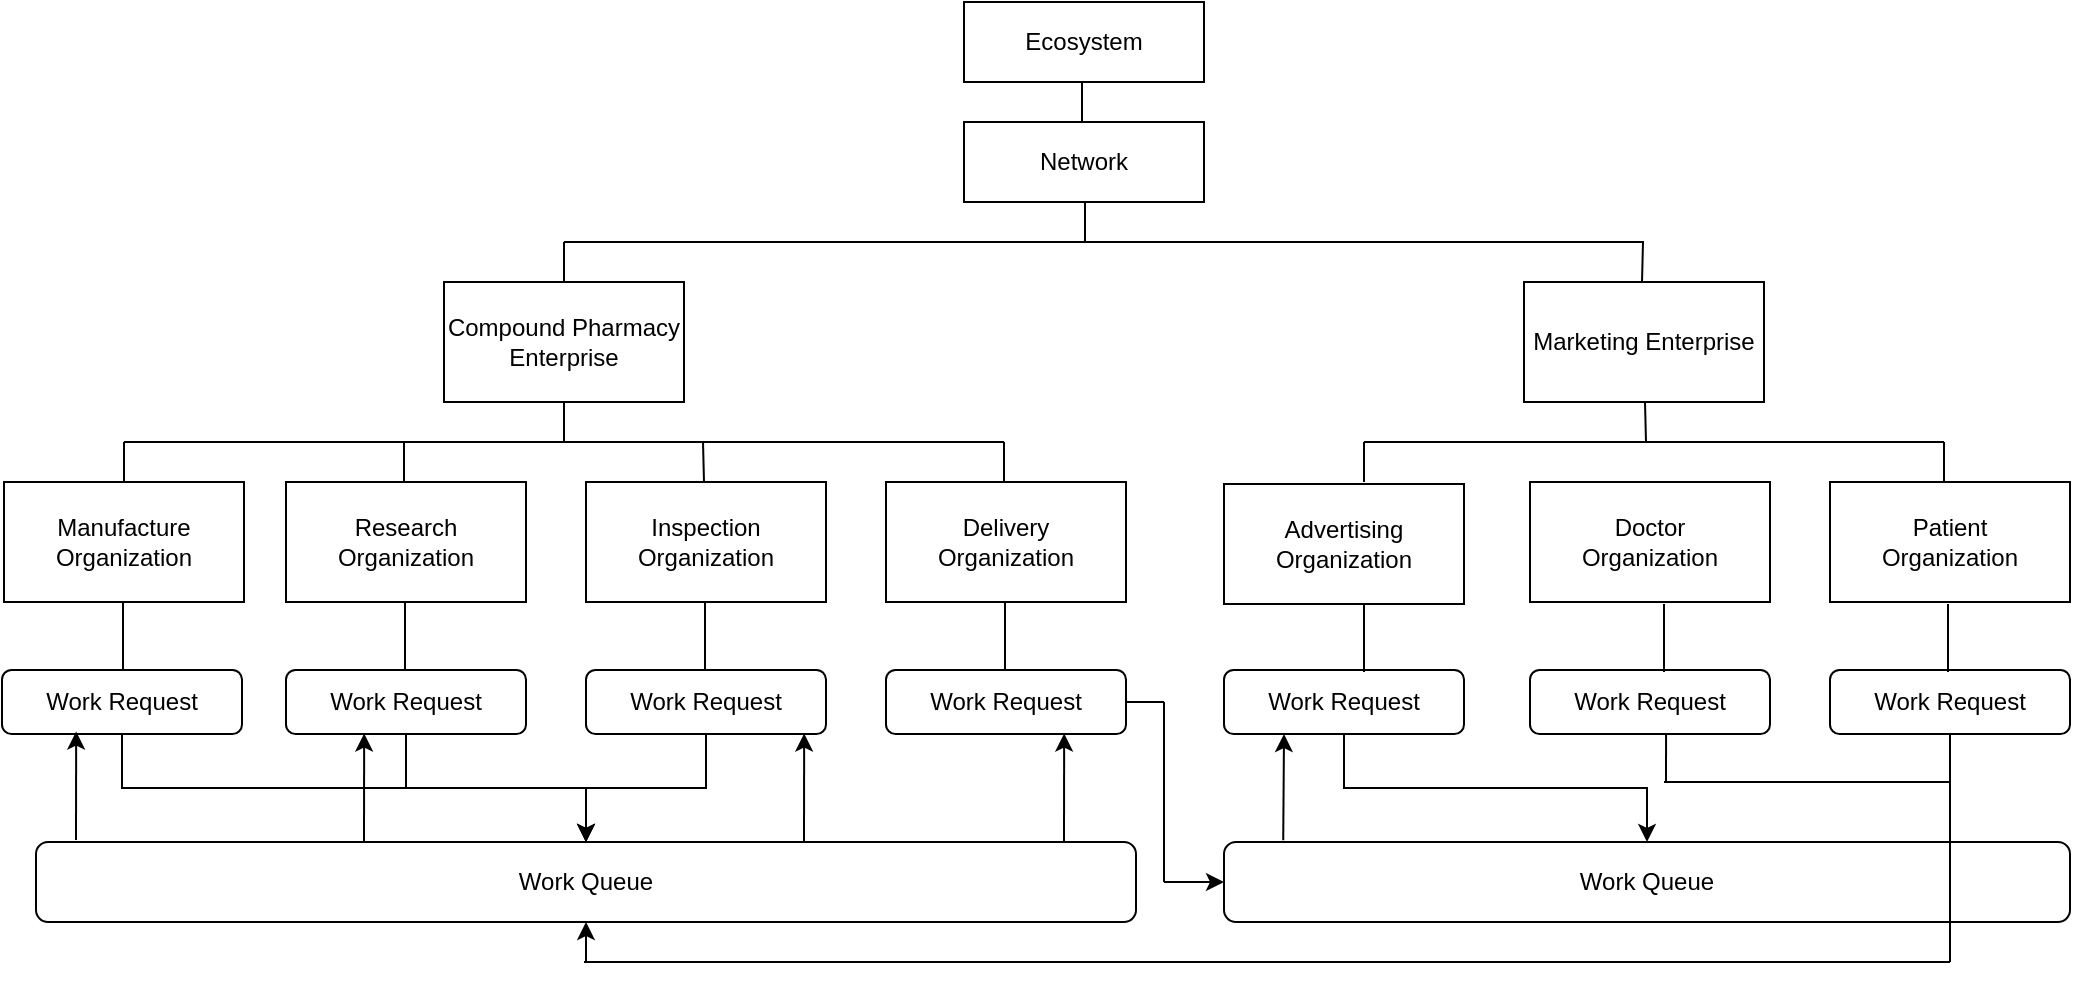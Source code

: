 <mxfile version="11.3.0" type="device" pages="1"><diagram id="Tz7Zo5gUmxNSEY6pJpk5" name="Page-1"><mxGraphModel dx="1379" dy="784" grid="1" gridSize="10" guides="1" tooltips="1" connect="1" arrows="1" fold="1" page="1" pageScale="1" pageWidth="1169" pageHeight="827" math="0" shadow="0"><root><mxCell id="0"/><mxCell id="1" parent="0"/><mxCell id="tGR1jKePydH5SwzyTXzV-1" value="Ecosystem" style="rounded=0;whiteSpace=wrap;html=1;" vertex="1" parent="1"><mxGeometry x="600" y="10" width="120" height="40" as="geometry"/></mxCell><mxCell id="tGR1jKePydH5SwzyTXzV-2" value="Network" style="rounded=0;whiteSpace=wrap;html=1;" vertex="1" parent="1"><mxGeometry x="600" y="70" width="120" height="40" as="geometry"/></mxCell><mxCell id="tGR1jKePydH5SwzyTXzV-6" value="" style="endArrow=none;html=1;" edge="1" parent="1"><mxGeometry width="50" height="50" relative="1" as="geometry"><mxPoint x="659" y="70" as="sourcePoint"/><mxPoint x="659" y="50" as="targetPoint"/></mxGeometry></mxCell><mxCell id="tGR1jKePydH5SwzyTXzV-7" value="Compound Pharmacy Enterprise" style="rounded=0;whiteSpace=wrap;html=1;" vertex="1" parent="1"><mxGeometry x="340" y="150" width="120" height="60" as="geometry"/></mxCell><mxCell id="tGR1jKePydH5SwzyTXzV-8" value="Marketing Enterprise" style="rounded=0;whiteSpace=wrap;html=1;" vertex="1" parent="1"><mxGeometry x="880" y="150" width="120" height="60" as="geometry"/></mxCell><mxCell id="tGR1jKePydH5SwzyTXzV-9" value="Manufacture Organization" style="rounded=0;whiteSpace=wrap;html=1;" vertex="1" parent="1"><mxGeometry x="120" y="250" width="120" height="60" as="geometry"/></mxCell><mxCell id="tGR1jKePydH5SwzyTXzV-10" value="Research Organization" style="rounded=0;whiteSpace=wrap;html=1;" vertex="1" parent="1"><mxGeometry x="261" y="250" width="120" height="60" as="geometry"/></mxCell><mxCell id="tGR1jKePydH5SwzyTXzV-11" value="Inspection Organization" style="rounded=0;whiteSpace=wrap;html=1;" vertex="1" parent="1"><mxGeometry x="411" y="250" width="120" height="60" as="geometry"/></mxCell><mxCell id="tGR1jKePydH5SwzyTXzV-12" value="Delivery &lt;br&gt;Organization" style="rounded=0;whiteSpace=wrap;html=1;" vertex="1" parent="1"><mxGeometry x="561" y="250" width="120" height="60" as="geometry"/></mxCell><mxCell id="tGR1jKePydH5SwzyTXzV-13" value="" style="endArrow=none;html=1;entryX=0.5;entryY=1;entryDx=0;entryDy=0;" edge="1" parent="1" target="tGR1jKePydH5SwzyTXzV-7"><mxGeometry width="50" height="50" relative="1" as="geometry"><mxPoint x="400" y="230" as="sourcePoint"/><mxPoint x="430" y="210" as="targetPoint"/></mxGeometry></mxCell><mxCell id="tGR1jKePydH5SwzyTXzV-14" value="" style="endArrow=none;html=1;" edge="1" parent="1"><mxGeometry width="50" height="50" relative="1" as="geometry"><mxPoint x="180" y="230" as="sourcePoint"/><mxPoint x="620" y="230" as="targetPoint"/></mxGeometry></mxCell><mxCell id="tGR1jKePydH5SwzyTXzV-15" value="" style="endArrow=none;html=1;entryX=0.5;entryY=1;entryDx=0;entryDy=0;" edge="1" parent="1"><mxGeometry width="50" height="50" relative="1" as="geometry"><mxPoint x="180" y="250" as="sourcePoint"/><mxPoint x="180" y="230" as="targetPoint"/></mxGeometry></mxCell><mxCell id="tGR1jKePydH5SwzyTXzV-16" value="" style="endArrow=none;html=1;entryX=0.5;entryY=1;entryDx=0;entryDy=0;" edge="1" parent="1"><mxGeometry width="50" height="50" relative="1" as="geometry"><mxPoint x="620" y="250" as="sourcePoint"/><mxPoint x="620.0" y="230" as="targetPoint"/></mxGeometry></mxCell><mxCell id="tGR1jKePydH5SwzyTXzV-17" value="" style="endArrow=none;html=1;entryX=0.5;entryY=1;entryDx=0;entryDy=0;" edge="1" parent="1"><mxGeometry width="50" height="50" relative="1" as="geometry"><mxPoint x="470" y="250" as="sourcePoint"/><mxPoint x="469.5" y="230" as="targetPoint"/></mxGeometry></mxCell><mxCell id="tGR1jKePydH5SwzyTXzV-18" value="" style="endArrow=none;html=1;entryX=0.5;entryY=1;entryDx=0;entryDy=0;" edge="1" parent="1"><mxGeometry width="50" height="50" relative="1" as="geometry"><mxPoint x="320" y="250" as="sourcePoint"/><mxPoint x="320.0" y="230" as="targetPoint"/></mxGeometry></mxCell><mxCell id="tGR1jKePydH5SwzyTXzV-20" value="Doctor&lt;br&gt;Organization" style="rounded=0;whiteSpace=wrap;html=1;" vertex="1" parent="1"><mxGeometry x="883" y="250" width="120" height="60" as="geometry"/></mxCell><mxCell id="tGR1jKePydH5SwzyTXzV-21" value="Patient&lt;br&gt;Organization" style="rounded=0;whiteSpace=wrap;html=1;" vertex="1" parent="1"><mxGeometry x="1033" y="250" width="120" height="60" as="geometry"/></mxCell><mxCell id="tGR1jKePydH5SwzyTXzV-22" value="" style="endArrow=none;html=1;entryX=0.5;entryY=1;entryDx=0;entryDy=0;" edge="1" parent="1"><mxGeometry width="50" height="50" relative="1" as="geometry"><mxPoint x="941" y="230" as="sourcePoint"/><mxPoint x="940.5" y="210" as="targetPoint"/></mxGeometry></mxCell><mxCell id="tGR1jKePydH5SwzyTXzV-23" value="" style="endArrow=none;html=1;" edge="1" parent="1"><mxGeometry width="50" height="50" relative="1" as="geometry"><mxPoint x="800" y="230" as="sourcePoint"/><mxPoint x="1090" y="230" as="targetPoint"/></mxGeometry></mxCell><mxCell id="tGR1jKePydH5SwzyTXzV-24" value="" style="endArrow=none;html=1;" edge="1" parent="1"><mxGeometry width="50" height="50" relative="1" as="geometry"><mxPoint x="800" y="250" as="sourcePoint"/><mxPoint x="800" y="230" as="targetPoint"/></mxGeometry></mxCell><mxCell id="tGR1jKePydH5SwzyTXzV-27" value="" style="endArrow=none;html=1;" edge="1" parent="1"><mxGeometry width="50" height="50" relative="1" as="geometry"><mxPoint x="660.5" y="130" as="sourcePoint"/><mxPoint x="660.5" y="110" as="targetPoint"/></mxGeometry></mxCell><mxCell id="tGR1jKePydH5SwzyTXzV-28" value="" style="endArrow=none;html=1;" edge="1" parent="1"><mxGeometry width="50" height="50" relative="1" as="geometry"><mxPoint x="400" y="130" as="sourcePoint"/><mxPoint x="940" y="130" as="targetPoint"/></mxGeometry></mxCell><mxCell id="tGR1jKePydH5SwzyTXzV-29" value="" style="endArrow=none;html=1;" edge="1" parent="1"><mxGeometry width="50" height="50" relative="1" as="geometry"><mxPoint x="400" y="150" as="sourcePoint"/><mxPoint x="400" y="130" as="targetPoint"/></mxGeometry></mxCell><mxCell id="tGR1jKePydH5SwzyTXzV-30" value="" style="endArrow=none;html=1;" edge="1" parent="1"><mxGeometry width="50" height="50" relative="1" as="geometry"><mxPoint x="939" y="150" as="sourcePoint"/><mxPoint x="939.5" y="130" as="targetPoint"/></mxGeometry></mxCell><mxCell id="tGR1jKePydH5SwzyTXzV-31" value="Work Queue" style="rounded=1;whiteSpace=wrap;html=1;" vertex="1" parent="1"><mxGeometry x="136" y="430" width="550" height="40" as="geometry"/></mxCell><mxCell id="tGR1jKePydH5SwzyTXzV-45" value="" style="edgeStyle=orthogonalEdgeStyle;rounded=0;orthogonalLoop=1;jettySize=auto;html=1;" edge="1" parent="1" source="tGR1jKePydH5SwzyTXzV-32" target="tGR1jKePydH5SwzyTXzV-31"><mxGeometry relative="1" as="geometry"/></mxCell><mxCell id="tGR1jKePydH5SwzyTXzV-32" value="Work Request" style="rounded=1;whiteSpace=wrap;html=1;" vertex="1" parent="1"><mxGeometry x="119" y="344" width="120" height="32" as="geometry"/></mxCell><mxCell id="tGR1jKePydH5SwzyTXzV-46" value="" style="edgeStyle=orthogonalEdgeStyle;rounded=0;orthogonalLoop=1;jettySize=auto;html=1;" edge="1" parent="1" source="tGR1jKePydH5SwzyTXzV-37" target="tGR1jKePydH5SwzyTXzV-31"><mxGeometry relative="1" as="geometry"/></mxCell><mxCell id="tGR1jKePydH5SwzyTXzV-37" value="Work Request" style="rounded=1;whiteSpace=wrap;html=1;" vertex="1" parent="1"><mxGeometry x="261" y="344" width="120" height="32" as="geometry"/></mxCell><mxCell id="tGR1jKePydH5SwzyTXzV-47" value="" style="edgeStyle=orthogonalEdgeStyle;rounded=0;orthogonalLoop=1;jettySize=auto;html=1;" edge="1" parent="1" source="tGR1jKePydH5SwzyTXzV-38" target="tGR1jKePydH5SwzyTXzV-31"><mxGeometry relative="1" as="geometry"/></mxCell><mxCell id="tGR1jKePydH5SwzyTXzV-38" value="Work Request" style="rounded=1;whiteSpace=wrap;html=1;" vertex="1" parent="1"><mxGeometry x="411" y="344" width="120" height="32" as="geometry"/></mxCell><mxCell id="tGR1jKePydH5SwzyTXzV-39" value="Work Request" style="rounded=1;whiteSpace=wrap;html=1;" vertex="1" parent="1"><mxGeometry x="561" y="344" width="120" height="32" as="geometry"/></mxCell><mxCell id="tGR1jKePydH5SwzyTXzV-40" value="" style="endArrow=none;html=1;" edge="1" parent="1"><mxGeometry width="50" height="50" relative="1" as="geometry"><mxPoint x="179.5" y="344" as="sourcePoint"/><mxPoint x="179.5" y="310" as="targetPoint"/></mxGeometry></mxCell><mxCell id="tGR1jKePydH5SwzyTXzV-41" value="" style="endArrow=none;html=1;" edge="1" parent="1"><mxGeometry width="50" height="50" relative="1" as="geometry"><mxPoint x="320.5" y="344" as="sourcePoint"/><mxPoint x="320.5" y="310" as="targetPoint"/></mxGeometry></mxCell><mxCell id="tGR1jKePydH5SwzyTXzV-42" value="" style="endArrow=none;html=1;" edge="1" parent="1"><mxGeometry width="50" height="50" relative="1" as="geometry"><mxPoint x="620.5" y="344" as="sourcePoint"/><mxPoint x="620.5" y="310" as="targetPoint"/></mxGeometry></mxCell><mxCell id="tGR1jKePydH5SwzyTXzV-43" value="" style="endArrow=none;html=1;" edge="1" parent="1"><mxGeometry width="50" height="50" relative="1" as="geometry"><mxPoint x="470.5" y="344" as="sourcePoint"/><mxPoint x="470.5" y="310" as="targetPoint"/></mxGeometry></mxCell><mxCell id="tGR1jKePydH5SwzyTXzV-51" value="" style="endArrow=classic;html=1;entryX=0.309;entryY=0.962;entryDx=0;entryDy=0;entryPerimeter=0;" edge="1" parent="1" target="tGR1jKePydH5SwzyTXzV-32"><mxGeometry width="50" height="50" relative="1" as="geometry"><mxPoint x="156" y="429" as="sourcePoint"/><mxPoint x="159" y="390" as="targetPoint"/></mxGeometry></mxCell><mxCell id="tGR1jKePydH5SwzyTXzV-52" value="" style="endArrow=classic;html=1;entryX=0.309;entryY=0.962;entryDx=0;entryDy=0;entryPerimeter=0;" edge="1" parent="1"><mxGeometry width="50" height="50" relative="1" as="geometry"><mxPoint x="300" y="430" as="sourcePoint"/><mxPoint x="300.08" y="375.784" as="targetPoint"/></mxGeometry></mxCell><mxCell id="tGR1jKePydH5SwzyTXzV-53" value="" style="endArrow=classic;html=1;entryX=0.309;entryY=0.962;entryDx=0;entryDy=0;entryPerimeter=0;" edge="1" parent="1"><mxGeometry width="50" height="50" relative="1" as="geometry"><mxPoint x="520" y="430" as="sourcePoint"/><mxPoint x="520.08" y="375.784" as="targetPoint"/></mxGeometry></mxCell><mxCell id="tGR1jKePydH5SwzyTXzV-54" value="" style="endArrow=classic;html=1;entryX=0.309;entryY=0.962;entryDx=0;entryDy=0;entryPerimeter=0;" edge="1" parent="1"><mxGeometry width="50" height="50" relative="1" as="geometry"><mxPoint x="650" y="430" as="sourcePoint"/><mxPoint x="650.08" y="375.784" as="targetPoint"/></mxGeometry></mxCell><mxCell id="tGR1jKePydH5SwzyTXzV-55" value="Work Queue" style="rounded=1;whiteSpace=wrap;html=1;" vertex="1" parent="1"><mxGeometry x="730" y="430" width="423" height="40" as="geometry"/></mxCell><mxCell id="tGR1jKePydH5SwzyTXzV-56" value="Work Request" style="rounded=1;whiteSpace=wrap;html=1;" vertex="1" parent="1"><mxGeometry x="883" y="344" width="120" height="32" as="geometry"/></mxCell><mxCell id="tGR1jKePydH5SwzyTXzV-57" value="Work Request" style="rounded=1;whiteSpace=wrap;html=1;" vertex="1" parent="1"><mxGeometry x="1033" y="344" width="120" height="32" as="geometry"/></mxCell><mxCell id="tGR1jKePydH5SwzyTXzV-65" value="Advertising&lt;br&gt;Organization" style="rounded=0;whiteSpace=wrap;html=1;" vertex="1" parent="1"><mxGeometry x="730" y="251" width="120" height="60" as="geometry"/></mxCell><mxCell id="tGR1jKePydH5SwzyTXzV-77" value="" style="edgeStyle=orthogonalEdgeStyle;rounded=0;orthogonalLoop=1;jettySize=auto;html=1;" edge="1" parent="1" source="tGR1jKePydH5SwzyTXzV-68" target="tGR1jKePydH5SwzyTXzV-55"><mxGeometry relative="1" as="geometry"/></mxCell><mxCell id="tGR1jKePydH5SwzyTXzV-68" value="Work Request" style="rounded=1;whiteSpace=wrap;html=1;" vertex="1" parent="1"><mxGeometry x="730" y="344" width="120" height="32" as="geometry"/></mxCell><mxCell id="tGR1jKePydH5SwzyTXzV-70" value="" style="endArrow=none;html=1;" edge="1" parent="1"><mxGeometry width="50" height="50" relative="1" as="geometry"><mxPoint x="1090" y="250" as="sourcePoint"/><mxPoint x="1090" y="230" as="targetPoint"/></mxGeometry></mxCell><mxCell id="tGR1jKePydH5SwzyTXzV-71" value="" style="endArrow=none;html=1;" edge="1" parent="1"><mxGeometry width="50" height="50" relative="1" as="geometry"><mxPoint x="800" y="345" as="sourcePoint"/><mxPoint x="800" y="311" as="targetPoint"/></mxGeometry></mxCell><mxCell id="tGR1jKePydH5SwzyTXzV-72" value="" style="endArrow=none;html=1;" edge="1" parent="1"><mxGeometry width="50" height="50" relative="1" as="geometry"><mxPoint x="950" y="345" as="sourcePoint"/><mxPoint x="950" y="311" as="targetPoint"/></mxGeometry></mxCell><mxCell id="tGR1jKePydH5SwzyTXzV-73" value="" style="endArrow=none;html=1;" edge="1" parent="1"><mxGeometry width="50" height="50" relative="1" as="geometry"><mxPoint x="1092.0" y="345" as="sourcePoint"/><mxPoint x="1092.0" y="311.0" as="targetPoint"/></mxGeometry></mxCell><mxCell id="tGR1jKePydH5SwzyTXzV-78" value="" style="endArrow=classic;html=1;entryX=0.25;entryY=1;entryDx=0;entryDy=0;exitX=0.07;exitY=-0.021;exitDx=0;exitDy=0;exitPerimeter=0;" edge="1" parent="1" source="tGR1jKePydH5SwzyTXzV-55" target="tGR1jKePydH5SwzyTXzV-68"><mxGeometry width="50" height="50" relative="1" as="geometry"><mxPoint x="730" y="430" as="sourcePoint"/><mxPoint x="780" y="380" as="targetPoint"/></mxGeometry></mxCell><mxCell id="tGR1jKePydH5SwzyTXzV-79" value="" style="endArrow=none;html=1;exitX=1;exitY=0.5;exitDx=0;exitDy=0;" edge="1" parent="1" source="tGR1jKePydH5SwzyTXzV-39"><mxGeometry width="50" height="50" relative="1" as="geometry"><mxPoint x="680" y="390" as="sourcePoint"/><mxPoint x="700" y="360" as="targetPoint"/></mxGeometry></mxCell><mxCell id="tGR1jKePydH5SwzyTXzV-80" value="" style="endArrow=none;html=1;" edge="1" parent="1"><mxGeometry width="50" height="50" relative="1" as="geometry"><mxPoint x="700" y="450" as="sourcePoint"/><mxPoint x="700" y="360" as="targetPoint"/></mxGeometry></mxCell><mxCell id="tGR1jKePydH5SwzyTXzV-81" value="" style="endArrow=classic;html=1;entryX=0;entryY=0.5;entryDx=0;entryDy=0;" edge="1" parent="1" target="tGR1jKePydH5SwzyTXzV-55"><mxGeometry width="50" height="50" relative="1" as="geometry"><mxPoint x="700" y="450" as="sourcePoint"/><mxPoint x="750" y="440" as="targetPoint"/></mxGeometry></mxCell><mxCell id="tGR1jKePydH5SwzyTXzV-82" value="" style="endArrow=none;html=1;entryX=0.5;entryY=1;entryDx=0;entryDy=0;" edge="1" parent="1" target="tGR1jKePydH5SwzyTXzV-57"><mxGeometry width="50" height="50" relative="1" as="geometry"><mxPoint x="1093" y="490" as="sourcePoint"/><mxPoint x="1120" y="380" as="targetPoint"/></mxGeometry></mxCell><mxCell id="tGR1jKePydH5SwzyTXzV-83" value="" style="endArrow=none;html=1;" edge="1" parent="1"><mxGeometry width="50" height="50" relative="1" as="geometry"><mxPoint x="410" y="490" as="sourcePoint"/><mxPoint x="1093" y="490" as="targetPoint"/></mxGeometry></mxCell><mxCell id="tGR1jKePydH5SwzyTXzV-85" value="" style="endArrow=classic;html=1;entryX=0.5;entryY=1;entryDx=0;entryDy=0;" edge="1" parent="1" target="tGR1jKePydH5SwzyTXzV-31"><mxGeometry width="50" height="50" relative="1" as="geometry"><mxPoint x="411" y="490" as="sourcePoint"/><mxPoint x="420" y="490" as="targetPoint"/></mxGeometry></mxCell><mxCell id="tGR1jKePydH5SwzyTXzV-86" value="" style="endArrow=none;html=1;entryX=0.567;entryY=1.013;entryDx=0;entryDy=0;entryPerimeter=0;" edge="1" parent="1" target="tGR1jKePydH5SwzyTXzV-56"><mxGeometry width="50" height="50" relative="1" as="geometry"><mxPoint x="951" y="400" as="sourcePoint"/><mxPoint x="980" y="380" as="targetPoint"/></mxGeometry></mxCell><mxCell id="tGR1jKePydH5SwzyTXzV-87" value="" style="endArrow=none;html=1;" edge="1" parent="1"><mxGeometry width="50" height="50" relative="1" as="geometry"><mxPoint x="950" y="400" as="sourcePoint"/><mxPoint x="1093" y="400" as="targetPoint"/></mxGeometry></mxCell></root></mxGraphModel></diagram></mxfile>
